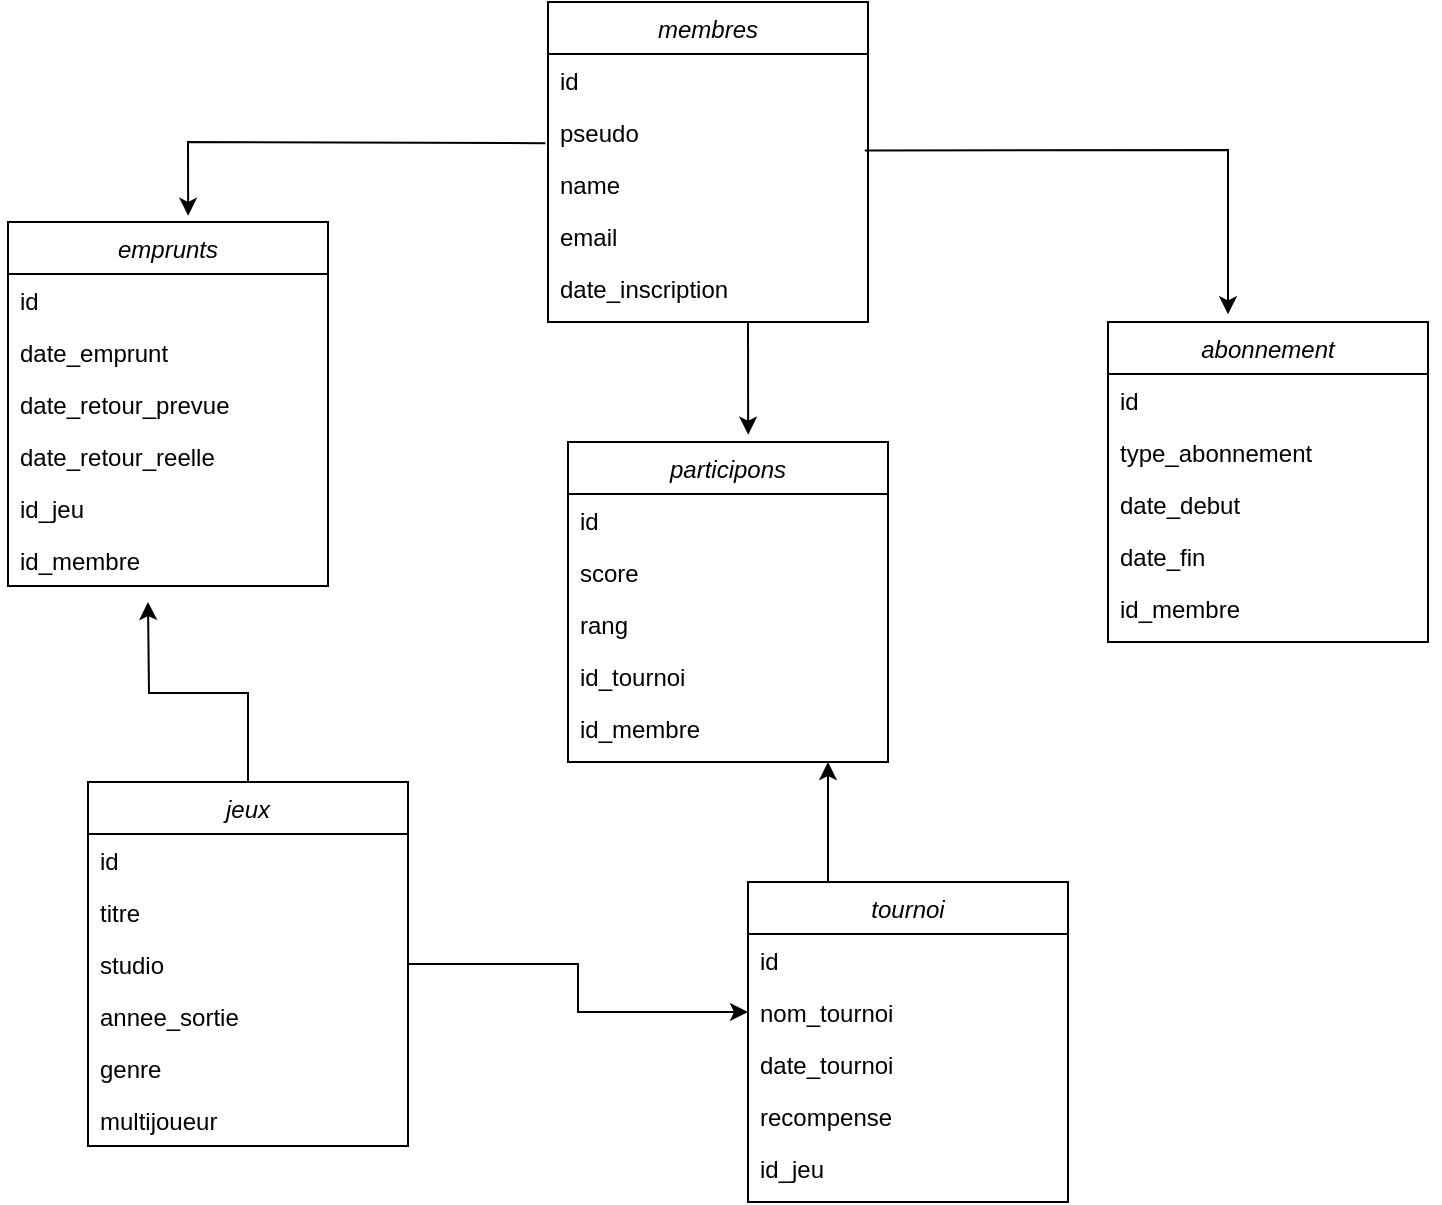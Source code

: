 <mxfile version="25.0.3">
  <diagram id="C5RBs43oDa-KdzZeNtuy" name="Page-1">
    <mxGraphModel dx="2146" dy="757" grid="1" gridSize="10" guides="1" tooltips="1" connect="1" arrows="1" fold="1" page="1" pageScale="1" pageWidth="827" pageHeight="1169" math="0" shadow="0">
      <root>
        <mxCell id="WIyWlLk6GJQsqaUBKTNV-0" />
        <mxCell id="WIyWlLk6GJQsqaUBKTNV-1" parent="WIyWlLk6GJQsqaUBKTNV-0" />
        <mxCell id="zkfFHV4jXpPFQw0GAbJ--0" value="membres" style="swimlane;fontStyle=2;align=center;verticalAlign=top;childLayout=stackLayout;horizontal=1;startSize=26;horizontalStack=0;resizeParent=1;resizeLast=0;collapsible=1;marginBottom=0;rounded=0;shadow=0;strokeWidth=1;" parent="WIyWlLk6GJQsqaUBKTNV-1" vertex="1">
          <mxGeometry x="340" y="50" width="160" height="160" as="geometry">
            <mxRectangle x="230" y="140" width="160" height="26" as="alternateBounds" />
          </mxGeometry>
        </mxCell>
        <mxCell id="zkfFHV4jXpPFQw0GAbJ--1" value="id" style="text;align=left;verticalAlign=top;spacingLeft=4;spacingRight=4;overflow=hidden;rotatable=0;points=[[0,0.5],[1,0.5]];portConstraint=eastwest;" parent="zkfFHV4jXpPFQw0GAbJ--0" vertex="1">
          <mxGeometry y="26" width="160" height="26" as="geometry" />
        </mxCell>
        <mxCell id="zkfFHV4jXpPFQw0GAbJ--2" value="pseudo" style="text;align=left;verticalAlign=top;spacingLeft=4;spacingRight=4;overflow=hidden;rotatable=0;points=[[0,0.5],[1,0.5]];portConstraint=eastwest;rounded=0;shadow=0;html=0;" parent="zkfFHV4jXpPFQw0GAbJ--0" vertex="1">
          <mxGeometry y="52" width="160" height="26" as="geometry" />
        </mxCell>
        <mxCell id="zkfFHV4jXpPFQw0GAbJ--3" value="name" style="text;align=left;verticalAlign=top;spacingLeft=4;spacingRight=4;overflow=hidden;rotatable=0;points=[[0,0.5],[1,0.5]];portConstraint=eastwest;rounded=0;shadow=0;html=0;" parent="zkfFHV4jXpPFQw0GAbJ--0" vertex="1">
          <mxGeometry y="78" width="160" height="26" as="geometry" />
        </mxCell>
        <mxCell id="zkfFHV4jXpPFQw0GAbJ--5" value="email" style="text;align=left;verticalAlign=top;spacingLeft=4;spacingRight=4;overflow=hidden;rotatable=0;points=[[0,0.5],[1,0.5]];portConstraint=eastwest;shadow=1;" parent="zkfFHV4jXpPFQw0GAbJ--0" vertex="1">
          <mxGeometry y="104" width="160" height="26" as="geometry" />
        </mxCell>
        <mxCell id="RWHnqjHfnKyKxN_dMbdO-2" value="date_inscription" style="text;align=left;verticalAlign=top;spacingLeft=4;spacingRight=4;overflow=hidden;rotatable=0;points=[[0,0.5],[1,0.5]];portConstraint=eastwest;shadow=1;" vertex="1" parent="zkfFHV4jXpPFQw0GAbJ--0">
          <mxGeometry y="130" width="160" height="26" as="geometry" />
        </mxCell>
        <mxCell id="RWHnqjHfnKyKxN_dMbdO-3" value="abonnement" style="swimlane;fontStyle=2;align=center;verticalAlign=top;childLayout=stackLayout;horizontal=1;startSize=26;horizontalStack=0;resizeParent=1;resizeLast=0;collapsible=1;marginBottom=0;rounded=0;shadow=0;strokeWidth=1;" vertex="1" parent="WIyWlLk6GJQsqaUBKTNV-1">
          <mxGeometry x="620" y="210" width="160" height="160" as="geometry">
            <mxRectangle x="230" y="140" width="160" height="26" as="alternateBounds" />
          </mxGeometry>
        </mxCell>
        <mxCell id="RWHnqjHfnKyKxN_dMbdO-4" value="id" style="text;align=left;verticalAlign=top;spacingLeft=4;spacingRight=4;overflow=hidden;rotatable=0;points=[[0,0.5],[1,0.5]];portConstraint=eastwest;" vertex="1" parent="RWHnqjHfnKyKxN_dMbdO-3">
          <mxGeometry y="26" width="160" height="26" as="geometry" />
        </mxCell>
        <mxCell id="RWHnqjHfnKyKxN_dMbdO-6" value="type_abonnement" style="text;align=left;verticalAlign=top;spacingLeft=4;spacingRight=4;overflow=hidden;rotatable=0;points=[[0,0.5],[1,0.5]];portConstraint=eastwest;rounded=0;shadow=0;html=0;" vertex="1" parent="RWHnqjHfnKyKxN_dMbdO-3">
          <mxGeometry y="52" width="160" height="26" as="geometry" />
        </mxCell>
        <mxCell id="RWHnqjHfnKyKxN_dMbdO-7" value="date_debut" style="text;align=left;verticalAlign=top;spacingLeft=4;spacingRight=4;overflow=hidden;rotatable=0;points=[[0,0.5],[1,0.5]];portConstraint=eastwest;shadow=1;" vertex="1" parent="RWHnqjHfnKyKxN_dMbdO-3">
          <mxGeometry y="78" width="160" height="26" as="geometry" />
        </mxCell>
        <mxCell id="RWHnqjHfnKyKxN_dMbdO-8" value="date_fin" style="text;align=left;verticalAlign=top;spacingLeft=4;spacingRight=4;overflow=hidden;rotatable=0;points=[[0,0.5],[1,0.5]];portConstraint=eastwest;shadow=1;" vertex="1" parent="RWHnqjHfnKyKxN_dMbdO-3">
          <mxGeometry y="104" width="160" height="26" as="geometry" />
        </mxCell>
        <mxCell id="RWHnqjHfnKyKxN_dMbdO-5" value="id_membre" style="text;align=left;verticalAlign=top;spacingLeft=4;spacingRight=4;overflow=hidden;rotatable=0;points=[[0,0.5],[1,0.5]];portConstraint=eastwest;rounded=0;shadow=0;html=0;" vertex="1" parent="RWHnqjHfnKyKxN_dMbdO-3">
          <mxGeometry y="130" width="160" height="26" as="geometry" />
        </mxCell>
        <mxCell id="RWHnqjHfnKyKxN_dMbdO-47" style="rounded=0;orthogonalLoop=1;jettySize=auto;html=1;entryX=0;entryY=0.5;entryDx=0;entryDy=0;edgeStyle=orthogonalEdgeStyle;" edge="1" parent="WIyWlLk6GJQsqaUBKTNV-1" source="RWHnqjHfnKyKxN_dMbdO-9" target="RWHnqjHfnKyKxN_dMbdO-19">
          <mxGeometry relative="1" as="geometry" />
        </mxCell>
        <mxCell id="RWHnqjHfnKyKxN_dMbdO-49" style="edgeStyle=orthogonalEdgeStyle;rounded=0;orthogonalLoop=1;jettySize=auto;html=1;" edge="1" parent="WIyWlLk6GJQsqaUBKTNV-1" source="RWHnqjHfnKyKxN_dMbdO-9">
          <mxGeometry relative="1" as="geometry">
            <mxPoint x="140" y="350" as="targetPoint" />
          </mxGeometry>
        </mxCell>
        <mxCell id="RWHnqjHfnKyKxN_dMbdO-9" value="jeux" style="swimlane;fontStyle=2;align=center;verticalAlign=top;childLayout=stackLayout;horizontal=1;startSize=26;horizontalStack=0;resizeParent=1;resizeLast=0;collapsible=1;marginBottom=0;rounded=0;shadow=0;strokeWidth=1;" vertex="1" parent="WIyWlLk6GJQsqaUBKTNV-1">
          <mxGeometry x="110" y="440" width="160" height="182" as="geometry">
            <mxRectangle x="230" y="140" width="160" height="26" as="alternateBounds" />
          </mxGeometry>
        </mxCell>
        <mxCell id="RWHnqjHfnKyKxN_dMbdO-10" value="id" style="text;align=left;verticalAlign=top;spacingLeft=4;spacingRight=4;overflow=hidden;rotatable=0;points=[[0,0.5],[1,0.5]];portConstraint=eastwest;" vertex="1" parent="RWHnqjHfnKyKxN_dMbdO-9">
          <mxGeometry y="26" width="160" height="26" as="geometry" />
        </mxCell>
        <mxCell id="RWHnqjHfnKyKxN_dMbdO-11" value="titre" style="text;align=left;verticalAlign=top;spacingLeft=4;spacingRight=4;overflow=hidden;rotatable=0;points=[[0,0.5],[1,0.5]];portConstraint=eastwest;rounded=0;shadow=0;html=0;" vertex="1" parent="RWHnqjHfnKyKxN_dMbdO-9">
          <mxGeometry y="52" width="160" height="26" as="geometry" />
        </mxCell>
        <mxCell id="RWHnqjHfnKyKxN_dMbdO-12" value="studio" style="text;align=left;verticalAlign=top;spacingLeft=4;spacingRight=4;overflow=hidden;rotatable=0;points=[[0,0.5],[1,0.5]];portConstraint=eastwest;rounded=0;shadow=0;html=0;" vertex="1" parent="RWHnqjHfnKyKxN_dMbdO-9">
          <mxGeometry y="78" width="160" height="26" as="geometry" />
        </mxCell>
        <mxCell id="RWHnqjHfnKyKxN_dMbdO-13" value="annee_sortie" style="text;align=left;verticalAlign=top;spacingLeft=4;spacingRight=4;overflow=hidden;rotatable=0;points=[[0,0.5],[1,0.5]];portConstraint=eastwest;shadow=1;" vertex="1" parent="RWHnqjHfnKyKxN_dMbdO-9">
          <mxGeometry y="104" width="160" height="26" as="geometry" />
        </mxCell>
        <mxCell id="RWHnqjHfnKyKxN_dMbdO-14" value="genre" style="text;align=left;verticalAlign=top;spacingLeft=4;spacingRight=4;overflow=hidden;rotatable=0;points=[[0,0.5],[1,0.5]];portConstraint=eastwest;shadow=1;" vertex="1" parent="RWHnqjHfnKyKxN_dMbdO-9">
          <mxGeometry y="130" width="160" height="26" as="geometry" />
        </mxCell>
        <mxCell id="RWHnqjHfnKyKxN_dMbdO-15" value="multijoueur" style="text;align=left;verticalAlign=top;spacingLeft=4;spacingRight=4;overflow=hidden;rotatable=0;points=[[0,0.5],[1,0.5]];portConstraint=eastwest;shadow=1;" vertex="1" parent="RWHnqjHfnKyKxN_dMbdO-9">
          <mxGeometry y="156" width="160" height="26" as="geometry" />
        </mxCell>
        <mxCell id="RWHnqjHfnKyKxN_dMbdO-16" value="tournoi" style="swimlane;fontStyle=2;align=center;verticalAlign=top;childLayout=stackLayout;horizontal=1;startSize=26;horizontalStack=0;resizeParent=1;resizeLast=0;collapsible=1;marginBottom=0;rounded=0;shadow=0;strokeWidth=1;" vertex="1" parent="WIyWlLk6GJQsqaUBKTNV-1">
          <mxGeometry x="440" y="490" width="160" height="160" as="geometry">
            <mxRectangle x="230" y="140" width="160" height="26" as="alternateBounds" />
          </mxGeometry>
        </mxCell>
        <mxCell id="RWHnqjHfnKyKxN_dMbdO-17" value="id" style="text;align=left;verticalAlign=top;spacingLeft=4;spacingRight=4;overflow=hidden;rotatable=0;points=[[0,0.5],[1,0.5]];portConstraint=eastwest;" vertex="1" parent="RWHnqjHfnKyKxN_dMbdO-16">
          <mxGeometry y="26" width="160" height="26" as="geometry" />
        </mxCell>
        <mxCell id="RWHnqjHfnKyKxN_dMbdO-19" value="nom_tournoi" style="text;align=left;verticalAlign=top;spacingLeft=4;spacingRight=4;overflow=hidden;rotatable=0;points=[[0,0.5],[1,0.5]];portConstraint=eastwest;rounded=0;shadow=0;html=0;" vertex="1" parent="RWHnqjHfnKyKxN_dMbdO-16">
          <mxGeometry y="52" width="160" height="26" as="geometry" />
        </mxCell>
        <mxCell id="RWHnqjHfnKyKxN_dMbdO-20" value="date_tournoi" style="text;align=left;verticalAlign=top;spacingLeft=4;spacingRight=4;overflow=hidden;rotatable=0;points=[[0,0.5],[1,0.5]];portConstraint=eastwest;shadow=1;" vertex="1" parent="RWHnqjHfnKyKxN_dMbdO-16">
          <mxGeometry y="78" width="160" height="26" as="geometry" />
        </mxCell>
        <mxCell id="RWHnqjHfnKyKxN_dMbdO-21" value="recompense" style="text;align=left;verticalAlign=top;spacingLeft=4;spacingRight=4;overflow=hidden;rotatable=0;points=[[0,0.5],[1,0.5]];portConstraint=eastwest;shadow=1;" vertex="1" parent="RWHnqjHfnKyKxN_dMbdO-16">
          <mxGeometry y="104" width="160" height="26" as="geometry" />
        </mxCell>
        <mxCell id="RWHnqjHfnKyKxN_dMbdO-18" value="id_jeu" style="text;align=left;verticalAlign=top;spacingLeft=4;spacingRight=4;overflow=hidden;rotatable=0;points=[[0,0.5],[1,0.5]];portConstraint=eastwest;rounded=0;shadow=0;html=0;" vertex="1" parent="RWHnqjHfnKyKxN_dMbdO-16">
          <mxGeometry y="130" width="160" height="26" as="geometry" />
        </mxCell>
        <mxCell id="RWHnqjHfnKyKxN_dMbdO-23" value="emprunts" style="swimlane;fontStyle=2;align=center;verticalAlign=top;childLayout=stackLayout;horizontal=1;startSize=26;horizontalStack=0;resizeParent=1;resizeLast=0;collapsible=1;marginBottom=0;rounded=0;shadow=0;strokeWidth=1;" vertex="1" parent="WIyWlLk6GJQsqaUBKTNV-1">
          <mxGeometry x="70" y="160" width="160" height="182" as="geometry">
            <mxRectangle x="230" y="140" width="160" height="26" as="alternateBounds" />
          </mxGeometry>
        </mxCell>
        <mxCell id="RWHnqjHfnKyKxN_dMbdO-24" value="id" style="text;align=left;verticalAlign=top;spacingLeft=4;spacingRight=4;overflow=hidden;rotatable=0;points=[[0,0.5],[1,0.5]];portConstraint=eastwest;" vertex="1" parent="RWHnqjHfnKyKxN_dMbdO-23">
          <mxGeometry y="26" width="160" height="26" as="geometry" />
        </mxCell>
        <mxCell id="RWHnqjHfnKyKxN_dMbdO-27" value="date_emprunt" style="text;align=left;verticalAlign=top;spacingLeft=4;spacingRight=4;overflow=hidden;rotatable=0;points=[[0,0.5],[1,0.5]];portConstraint=eastwest;shadow=1;" vertex="1" parent="RWHnqjHfnKyKxN_dMbdO-23">
          <mxGeometry y="52" width="160" height="26" as="geometry" />
        </mxCell>
        <mxCell id="RWHnqjHfnKyKxN_dMbdO-28" value="date_retour_prevue" style="text;align=left;verticalAlign=top;spacingLeft=4;spacingRight=4;overflow=hidden;rotatable=0;points=[[0,0.5],[1,0.5]];portConstraint=eastwest;shadow=1;" vertex="1" parent="RWHnqjHfnKyKxN_dMbdO-23">
          <mxGeometry y="78" width="160" height="26" as="geometry" />
        </mxCell>
        <mxCell id="RWHnqjHfnKyKxN_dMbdO-29" value="date_retour_reelle" style="text;align=left;verticalAlign=top;spacingLeft=4;spacingRight=4;overflow=hidden;rotatable=0;points=[[0,0.5],[1,0.5]];portConstraint=eastwest;shadow=1;" vertex="1" parent="RWHnqjHfnKyKxN_dMbdO-23">
          <mxGeometry y="104" width="160" height="26" as="geometry" />
        </mxCell>
        <mxCell id="RWHnqjHfnKyKxN_dMbdO-26" value="id_jeu" style="text;align=left;verticalAlign=top;spacingLeft=4;spacingRight=4;overflow=hidden;rotatable=0;points=[[0,0.5],[1,0.5]];portConstraint=eastwest;rounded=0;shadow=0;html=0;" vertex="1" parent="RWHnqjHfnKyKxN_dMbdO-23">
          <mxGeometry y="130" width="160" height="26" as="geometry" />
        </mxCell>
        <mxCell id="RWHnqjHfnKyKxN_dMbdO-25" value="id_membre" style="text;align=left;verticalAlign=top;spacingLeft=4;spacingRight=4;overflow=hidden;rotatable=0;points=[[0,0.5],[1,0.5]];portConstraint=eastwest;rounded=0;shadow=0;html=0;" vertex="1" parent="RWHnqjHfnKyKxN_dMbdO-23">
          <mxGeometry y="156" width="160" height="26" as="geometry" />
        </mxCell>
        <mxCell id="RWHnqjHfnKyKxN_dMbdO-30" value="participons" style="swimlane;fontStyle=2;align=center;verticalAlign=top;childLayout=stackLayout;horizontal=1;startSize=26;horizontalStack=0;resizeParent=1;resizeLast=0;collapsible=1;marginBottom=0;rounded=0;shadow=0;strokeWidth=1;" vertex="1" parent="WIyWlLk6GJQsqaUBKTNV-1">
          <mxGeometry x="350" y="270" width="160" height="160" as="geometry">
            <mxRectangle x="230" y="140" width="160" height="26" as="alternateBounds" />
          </mxGeometry>
        </mxCell>
        <mxCell id="RWHnqjHfnKyKxN_dMbdO-31" value="id" style="text;align=left;verticalAlign=top;spacingLeft=4;spacingRight=4;overflow=hidden;rotatable=0;points=[[0,0.5],[1,0.5]];portConstraint=eastwest;" vertex="1" parent="RWHnqjHfnKyKxN_dMbdO-30">
          <mxGeometry y="26" width="160" height="26" as="geometry" />
        </mxCell>
        <mxCell id="RWHnqjHfnKyKxN_dMbdO-34" value="score" style="text;align=left;verticalAlign=top;spacingLeft=4;spacingRight=4;overflow=hidden;rotatable=0;points=[[0,0.5],[1,0.5]];portConstraint=eastwest;shadow=1;" vertex="1" parent="RWHnqjHfnKyKxN_dMbdO-30">
          <mxGeometry y="52" width="160" height="26" as="geometry" />
        </mxCell>
        <mxCell id="RWHnqjHfnKyKxN_dMbdO-35" value="rang" style="text;align=left;verticalAlign=top;spacingLeft=4;spacingRight=4;overflow=hidden;rotatable=0;points=[[0,0.5],[1,0.5]];portConstraint=eastwest;shadow=1;" vertex="1" parent="RWHnqjHfnKyKxN_dMbdO-30">
          <mxGeometry y="78" width="160" height="26" as="geometry" />
        </mxCell>
        <mxCell id="RWHnqjHfnKyKxN_dMbdO-33" value="id_tournoi" style="text;align=left;verticalAlign=top;spacingLeft=4;spacingRight=4;overflow=hidden;rotatable=0;points=[[0,0.5],[1,0.5]];portConstraint=eastwest;rounded=0;shadow=0;html=0;" vertex="1" parent="RWHnqjHfnKyKxN_dMbdO-30">
          <mxGeometry y="104" width="160" height="26" as="geometry" />
        </mxCell>
        <mxCell id="RWHnqjHfnKyKxN_dMbdO-32" value="id_membre" style="text;align=left;verticalAlign=top;spacingLeft=4;spacingRight=4;overflow=hidden;rotatable=0;points=[[0,0.5],[1,0.5]];portConstraint=eastwest;rounded=0;shadow=0;html=0;" vertex="1" parent="RWHnqjHfnKyKxN_dMbdO-30">
          <mxGeometry y="130" width="160" height="26" as="geometry" />
        </mxCell>
        <mxCell id="RWHnqjHfnKyKxN_dMbdO-40" value="" style="edgeStyle=none;orthogonalLoop=1;jettySize=auto;html=1;rounded=0;entryX=0.563;entryY=-0.017;entryDx=0;entryDy=0;entryPerimeter=0;exitX=-0.008;exitY=0.715;exitDx=0;exitDy=0;exitPerimeter=0;" edge="1" parent="WIyWlLk6GJQsqaUBKTNV-1" source="zkfFHV4jXpPFQw0GAbJ--2" target="RWHnqjHfnKyKxN_dMbdO-23">
          <mxGeometry width="100" relative="1" as="geometry">
            <mxPoint x="330" y="120" as="sourcePoint" />
            <mxPoint x="160" y="150" as="targetPoint" />
            <Array as="points">
              <mxPoint x="160" y="120" />
            </Array>
          </mxGeometry>
        </mxCell>
        <mxCell id="RWHnqjHfnKyKxN_dMbdO-42" value="" style="edgeStyle=none;orthogonalLoop=1;jettySize=auto;html=1;rounded=0;entryX=0.563;entryY=-0.023;entryDx=0;entryDy=0;entryPerimeter=0;" edge="1" parent="WIyWlLk6GJQsqaUBKTNV-1" target="RWHnqjHfnKyKxN_dMbdO-30">
          <mxGeometry width="100" relative="1" as="geometry">
            <mxPoint x="440" y="210" as="sourcePoint" />
            <mxPoint x="490" y="230" as="targetPoint" />
            <Array as="points" />
          </mxGeometry>
        </mxCell>
        <mxCell id="RWHnqjHfnKyKxN_dMbdO-43" value="" style="edgeStyle=none;orthogonalLoop=1;jettySize=auto;html=1;rounded=0;exitX=0.25;exitY=0;exitDx=0;exitDy=0;" edge="1" parent="WIyWlLk6GJQsqaUBKTNV-1" source="RWHnqjHfnKyKxN_dMbdO-16">
          <mxGeometry width="100" relative="1" as="geometry">
            <mxPoint x="430" y="450" as="sourcePoint" />
            <mxPoint x="480" y="430" as="targetPoint" />
            <Array as="points" />
          </mxGeometry>
        </mxCell>
        <mxCell id="RWHnqjHfnKyKxN_dMbdO-45" value="" style="edgeStyle=none;orthogonalLoop=1;jettySize=auto;html=1;rounded=0;exitX=0.99;exitY=0.855;exitDx=0;exitDy=0;entryX=0.375;entryY=-0.024;entryDx=0;entryDy=0;entryPerimeter=0;exitPerimeter=0;" edge="1" parent="WIyWlLk6GJQsqaUBKTNV-1" source="zkfFHV4jXpPFQw0GAbJ--2" target="RWHnqjHfnKyKxN_dMbdO-3">
          <mxGeometry width="100" relative="1" as="geometry">
            <mxPoint x="580" y="130" as="sourcePoint" />
            <mxPoint x="670" y="180" as="targetPoint" />
            <Array as="points">
              <mxPoint x="680" y="124" />
            </Array>
          </mxGeometry>
        </mxCell>
      </root>
    </mxGraphModel>
  </diagram>
</mxfile>
